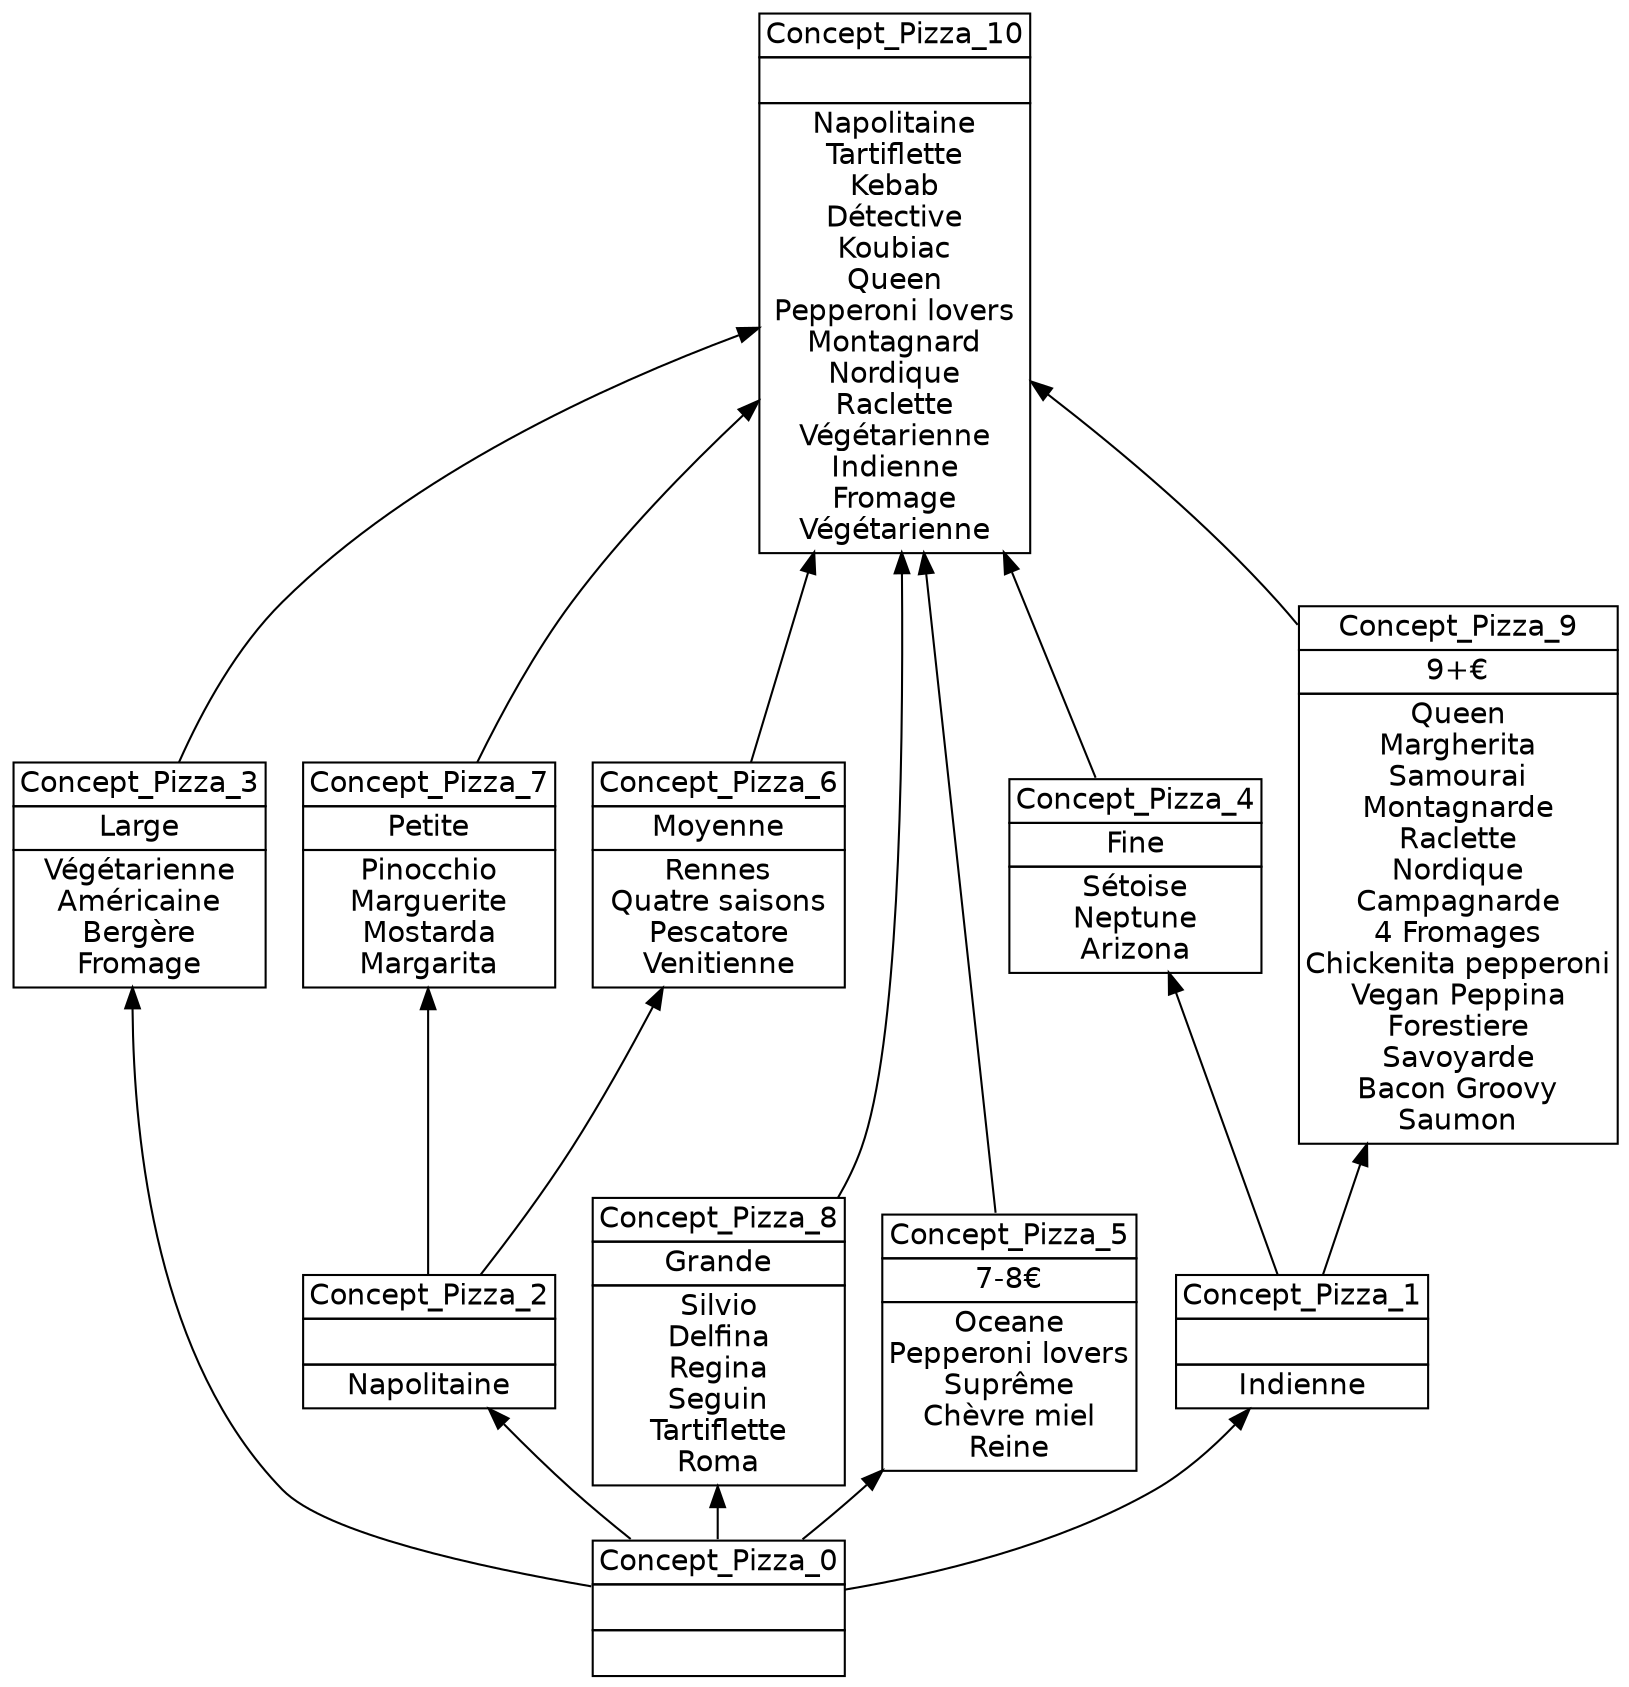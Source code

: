 digraph G { 
	rankdir=BT;
	margin=0;
	node [margin="0.03,0.03",fontname="DejaVu Sans"];
	ranksep=0.3;
	nodesep=0.2;
//graph[label="name:Pizza,concept number:11,object number:56,attribute number:7"
0 [shape=none,label=<<table border="0" cellborder="1" cellspacing="0" port="p"><tr><td>Concept_Pizza_10</td></tr><tr><td><br/></td></tr><tr><td>Napolitaine<br/>Tartiflette<br/>Kebab<br/>Détective<br/>Koubiac<br/>Queen<br/>Pepperoni lovers<br/>Montagnard<br/>Nordique<br/>Raclette<br/>Végétarienne<br/>Indienne<br/>Fromage<br/>Végétarienne<br/></td></tr></table>>];
1 [shape=none,label=<<table border="0" cellborder="1" cellspacing="0" port="p"><tr><td>Concept_Pizza_4</td></tr><tr><td>Fine<br/></td></tr><tr><td>Sétoise<br/>Neptune<br/>Arizona<br/></td></tr></table>>];
2 [shape=none,label=<<table border="0" cellborder="1" cellspacing="0" port="p"><tr><td>Concept_Pizza_0</td></tr><tr><td><br/></td></tr><tr><td><br/></td></tr></table>>];
3 [shape=none,label=<<table border="0" cellborder="1" cellspacing="0" port="p"><tr><td>Concept_Pizza_3</td></tr><tr><td>Large<br/></td></tr><tr><td>Végétarienne<br/>Américaine<br/>Bergère<br/>Fromage<br/></td></tr></table>>];
4 [shape=none,label=<<table border="0" cellborder="1" cellspacing="0" port="p"><tr><td>Concept_Pizza_7</td></tr><tr><td>Petite<br/></td></tr><tr><td>Pinocchio<br/>Marguerite<br/>Mostarda<br/>Margarita<br/></td></tr></table>>];
5 [shape=none,label=<<table border="0" cellborder="1" cellspacing="0" port="p"><tr><td>Concept_Pizza_2</td></tr><tr><td><br/></td></tr><tr><td>Napolitaine<br/></td></tr></table>>];
6 [shape=none,label=<<table border="0" cellborder="1" cellspacing="0" port="p"><tr><td>Concept_Pizza_6</td></tr><tr><td>Moyenne<br/></td></tr><tr><td>Rennes<br/>Quatre saisons<br/>Pescatore<br/>Venitienne<br/></td></tr></table>>];
7 [shape=none,label=<<table border="0" cellborder="1" cellspacing="0" port="p"><tr><td>Concept_Pizza_8</td></tr><tr><td>Grande<br/></td></tr><tr><td>Silvio<br/>Delfina<br/>Regina<br/>Seguin<br/>Tartiflette<br/>Roma<br/></td></tr></table>>];
8 [shape=none,label=<<table border="0" cellborder="1" cellspacing="0" port="p"><tr><td>Concept_Pizza_5</td></tr><tr><td>7-8€<br/></td></tr><tr><td>Oceane<br/>Pepperoni lovers<br/>Suprême<br/>Chèvre miel<br/>Reine<br/></td></tr></table>>];
9 [shape=none,label=<<table border="0" cellborder="1" cellspacing="0" port="p"><tr><td>Concept_Pizza_1</td></tr><tr><td><br/></td></tr><tr><td>Indienne<br/></td></tr></table>>];
10 [shape=none,label=<<table border="0" cellborder="1" cellspacing="0" port="p"><tr><td>Concept_Pizza_9</td></tr><tr><td>9+€<br/></td></tr><tr><td>Queen<br/>Margherita<br/>Samourai<br/>Montagnarde<br/>Raclette<br/>Nordique<br/>Campagnarde<br/>4 Fromages<br/>Chickenita pepperoni<br/>Vegan Peppina<br/>Forestiere<br/>Savoyarde<br/>Bacon Groovy<br/>Saumon<br/></td></tr></table>>];
	3:p -> 0:p
	7:p -> 0:p
	10:p -> 0:p
	4:p -> 0:p
	8:p -> 0:p
	1:p -> 0:p
	6:p -> 0:p
	9:p -> 1:p
	2:p -> 3:p
	5:p -> 4:p
	2:p -> 5:p
	5:p -> 6:p
	2:p -> 7:p
	2:p -> 8:p
	2:p -> 9:p
	9:p -> 10:p
}